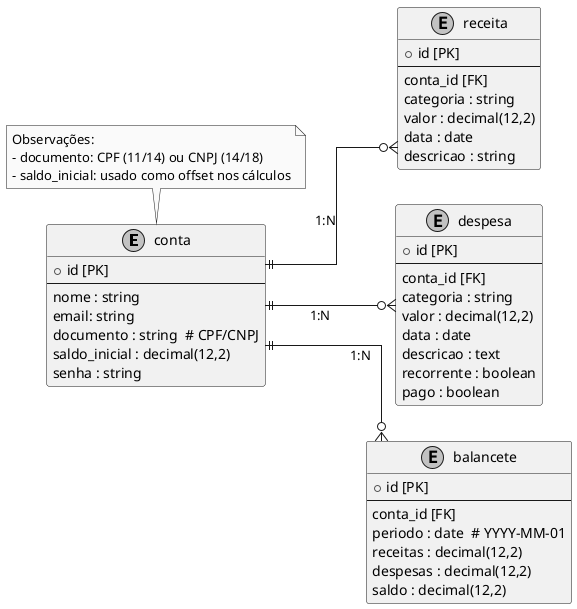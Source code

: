 @startuml FinanceiroPJ_PF
skinparam linetype ortho
skinparam monochrome true
left to right direction

entity "conta" {
  + id [PK]
  --
  nome : string
  email: string
  documento : string  # CPF/CNPJ
  saldo_inicial : decimal(12,2)
  senha : string
}

entity "receita" {
  + id [PK]
  --
  conta_id [FK]
  categoria : string
  valor : decimal(12,2)
  data : date
  descricao : string
}

entity "despesa"{
    + id [PK]
  --
  conta_id [FK]
  categoria : string
  valor : decimal(12,2)
  data : date
  descricao : text
  recorrente : boolean
  pago : boolean
}


entity "balancete" {
  + id [PK]
  --
  conta_id [FK]
  periodo : date  # YYYY-MM-01
  receitas : decimal(12,2)
  despesas : decimal(12,2)
  saldo : decimal(12,2)
}

' Relacionamentos
conta ||--o{ balancete : "1:N"
conta ||--o{ despesa : "1:N"
conta ||--o{ receita : "1:N"


note top of conta
  Observações:
  - documento: CPF (11/14) ou CNPJ (14/18)
  - saldo_inicial: usado como offset nos cálculos
end note
@enduml